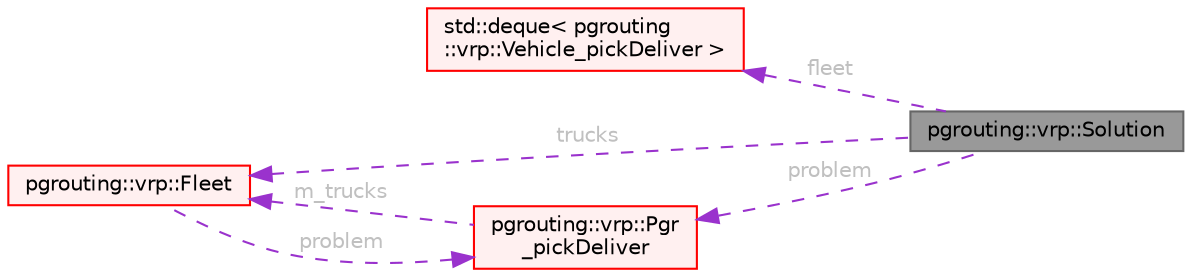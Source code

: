 digraph "pgrouting::vrp::Solution"
{
 // LATEX_PDF_SIZE
  bgcolor="transparent";
  edge [fontname=Helvetica,fontsize=10,labelfontname=Helvetica,labelfontsize=10];
  node [fontname=Helvetica,fontsize=10,shape=box,height=0.2,width=0.4];
  rankdir="LR";
  Node1 [id="Node000001",label="pgrouting::vrp::Solution",height=0.2,width=0.4,color="gray40", fillcolor="grey60", style="filled", fontcolor="black",tooltip=" "];
  Node2 -> Node1 [id="edge1_Node000001_Node000002",dir="back",color="darkorchid3",style="dashed",tooltip=" ",label=" fleet",fontcolor="grey" ];
  Node2 [id="Node000002",label="std::deque\< pgrouting\l::vrp::Vehicle_pickDeliver \>",height=0.2,width=0.4,color="red", fillcolor="#FFF0F0", style="filled",tooltip=" "];
  Node34 -> Node1 [id="edge2_Node000001_Node000034",dir="back",color="darkorchid3",style="dashed",tooltip=" ",label=" trucks",fontcolor="grey" ];
  Node34 [id="Node000034",label="pgrouting::vrp::Fleet",height=0.2,width=0.4,color="red", fillcolor="#FFF0F0", style="filled",URL="$classpgrouting_1_1vrp_1_1Fleet.html",tooltip=" "];
  Node10 -> Node34 [id="edge3_Node000034_Node000010",dir="back",color="darkorchid3",style="dashed",tooltip=" ",label=" problem",fontcolor="grey" ];
  Node10 [id="Node000010",label="pgrouting::vrp::Pgr\l_pickDeliver",height=0.2,width=0.4,color="red", fillcolor="#FFF0F0", style="filled",URL="$classpgrouting_1_1vrp_1_1Pgr__pickDeliver.html",tooltip=" "];
  Node34 -> Node10 [id="edge4_Node000010_Node000034",dir="back",color="darkorchid3",style="dashed",tooltip=" ",label=" m_trucks",fontcolor="grey" ];
  Node10 -> Node1 [id="edge5_Node000001_Node000010",dir="back",color="darkorchid3",style="dashed",tooltip=" ",label=" problem",fontcolor="grey" ];
}
